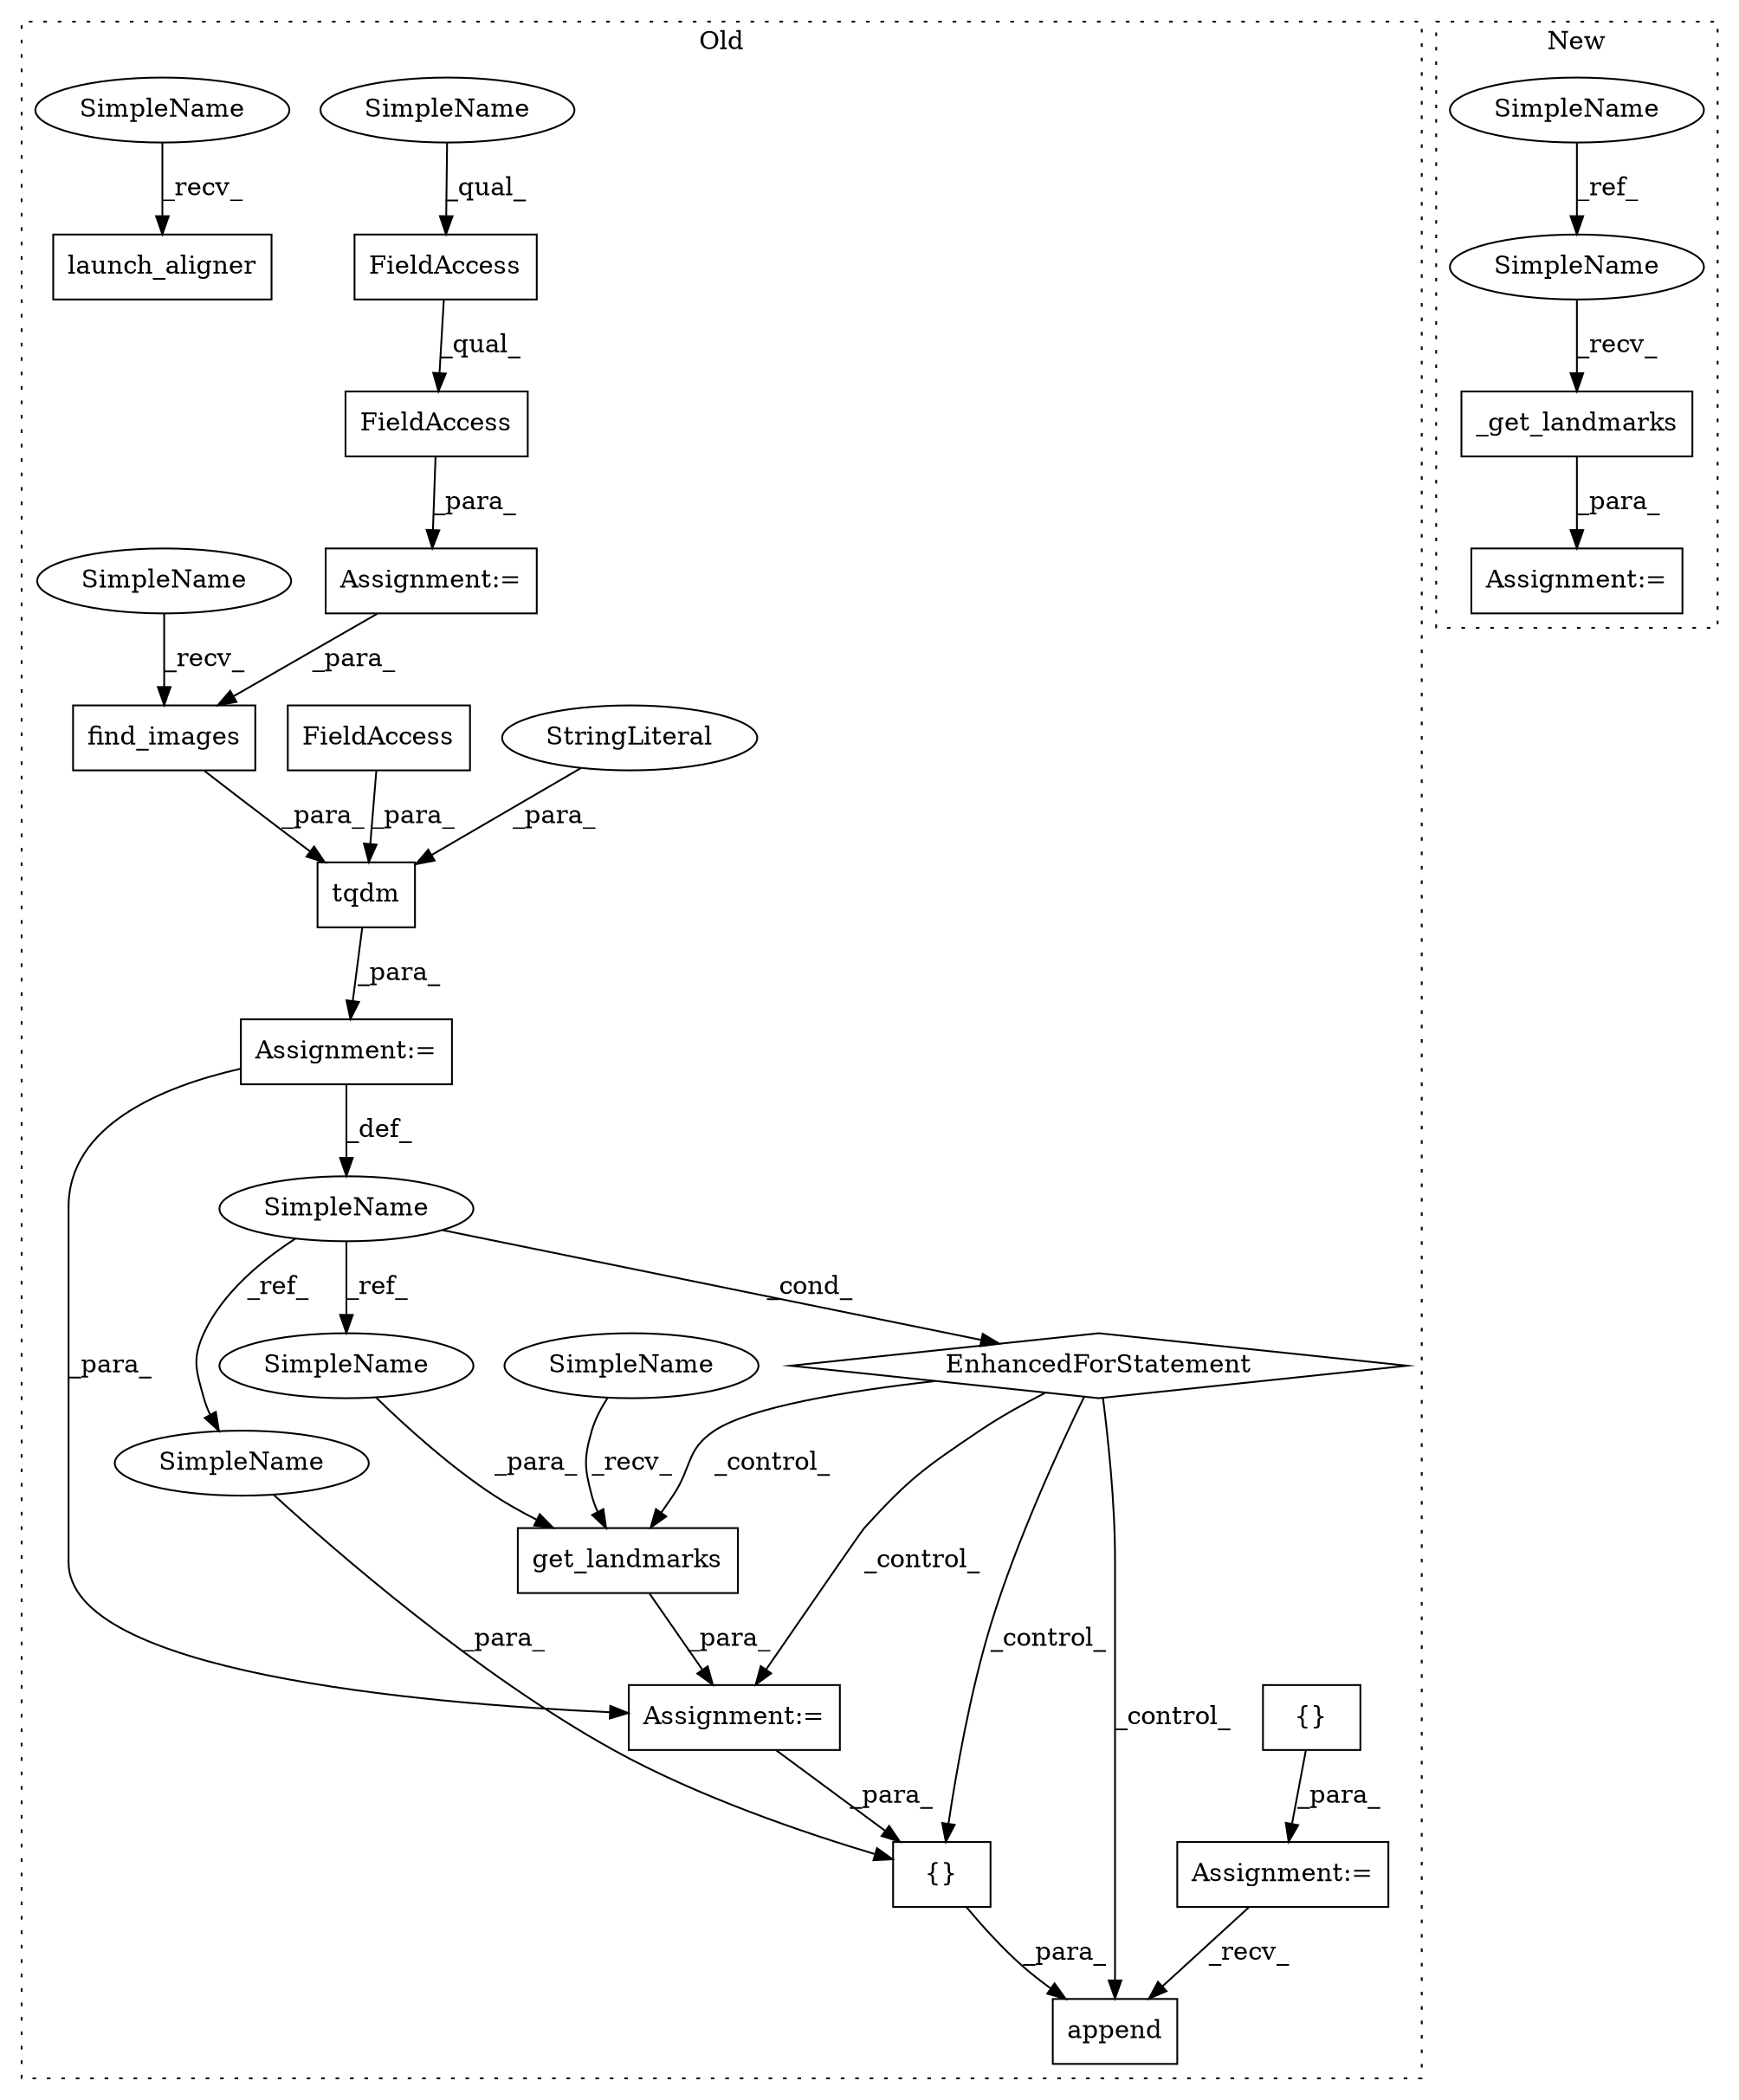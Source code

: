digraph G {
subgraph cluster0 {
1 [label="{}" a="4" s="5826,5907" l="1,1" shape="box"];
3 [label="EnhancedForStatement" a="70" s="5625,5750" l="53,2" shape="diamond"];
4 [label="SimpleName" a="42" s="5690" l="3" shape="ellipse"];
5 [label="tqdm" a="32" s="5696,5749" l="5,1" shape="box"];
6 [label="StringLiteral" a="45" s="5729" l="9" shape="ellipse"];
7 [label="get_landmarks" a="32" s="5775,5792" l="14,1" shape="box"];
9 [label="find_images" a="32" s="5706,5727" l="12,1" shape="box"];
10 [label="FieldAccess" a="22" s="5507" l="9" shape="box"];
11 [label="FieldAccess" a="22" s="5507" l="19" shape="box"];
12 [label="FieldAccess" a="22" s="5739" l="10" shape="box"];
13 [label="launch_aligner" a="32" s="5475" l="16" shape="box"];
14 [label="Assignment:=" a="7" s="5769" l="1" shape="box"];
15 [label="Assignment:=" a="7" s="5506" l="1" shape="box"];
16 [label="Assignment:=" a="7" s="5625,5750" l="53,2" shape="box"];
18 [label="append" a="32" s="5810,5908" l="7,1" shape="box"];
19 [label="{}" a="4" s="5617" l="2" shape="box"];
20 [label="Assignment:=" a="7" s="5594" l="1" shape="box"];
21 [label="SimpleName" a="42" s="5827" l="3" shape="ellipse"];
22 [label="SimpleName" a="42" s="5789" l="3" shape="ellipse"];
24 [label="SimpleName" a="42" s="5507" l="4" shape="ellipse"];
25 [label="SimpleName" a="42" s="5770" l="4" shape="ellipse"];
26 [label="SimpleName" a="42" s="5470" l="4" shape="ellipse"];
27 [label="SimpleName" a="42" s="5701" l="4" shape="ellipse"];
label = "Old";
style="dotted";
}
subgraph cluster1 {
2 [label="_get_landmarks" a="32" s="6999" l="16" shape="box"];
8 [label="SimpleName" a="42" s="6608" l="4" shape="ellipse"];
17 [label="Assignment:=" a="7" s="6992" l="2" shape="box"];
23 [label="SimpleName" a="42" s="6994" l="4" shape="ellipse"];
label = "New";
style="dotted";
}
1 -> 18 [label="_para_"];
2 -> 17 [label="_para_"];
3 -> 1 [label="_control_"];
3 -> 7 [label="_control_"];
3 -> 14 [label="_control_"];
3 -> 18 [label="_control_"];
4 -> 21 [label="_ref_"];
4 -> 3 [label="_cond_"];
4 -> 22 [label="_ref_"];
5 -> 16 [label="_para_"];
6 -> 5 [label="_para_"];
7 -> 14 [label="_para_"];
8 -> 23 [label="_ref_"];
9 -> 5 [label="_para_"];
10 -> 11 [label="_qual_"];
11 -> 15 [label="_para_"];
12 -> 5 [label="_para_"];
14 -> 1 [label="_para_"];
15 -> 9 [label="_para_"];
16 -> 4 [label="_def_"];
16 -> 14 [label="_para_"];
19 -> 20 [label="_para_"];
20 -> 18 [label="_recv_"];
21 -> 1 [label="_para_"];
22 -> 7 [label="_para_"];
23 -> 2 [label="_recv_"];
24 -> 10 [label="_qual_"];
25 -> 7 [label="_recv_"];
26 -> 13 [label="_recv_"];
27 -> 9 [label="_recv_"];
}